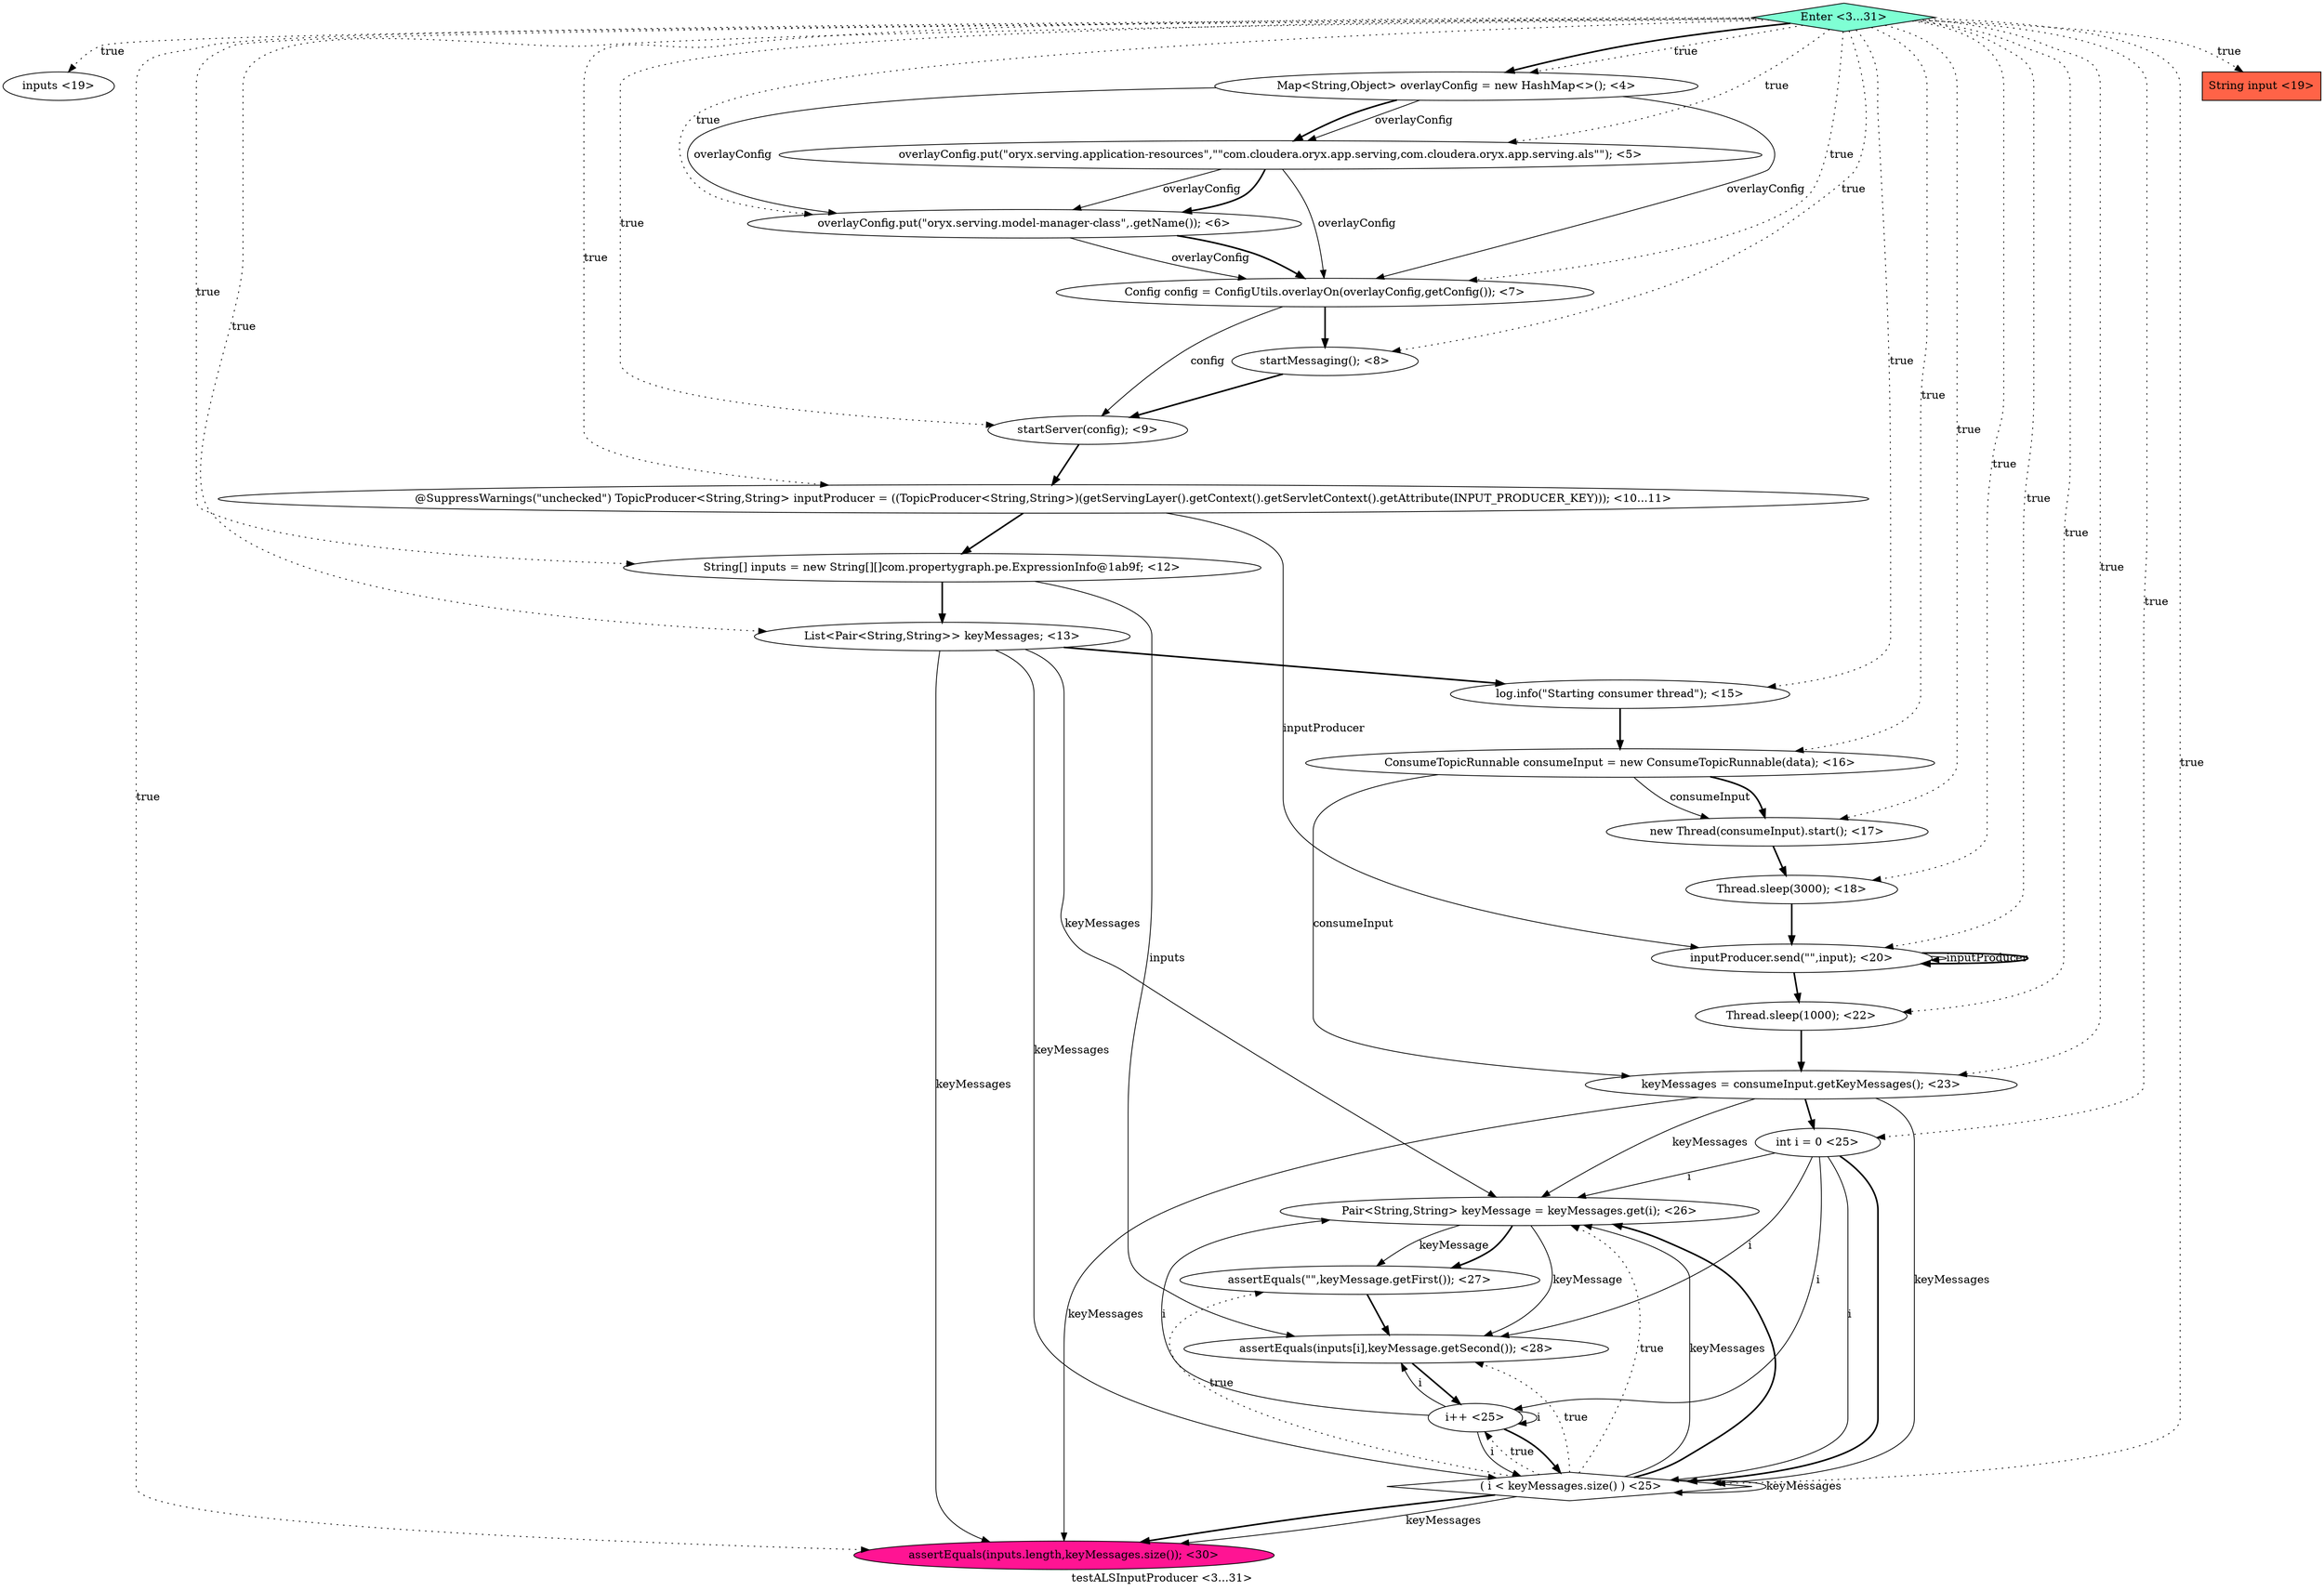 digraph PDG {
label = "testALSInputProducer <3...31>";
0.14 [style = filled, label = "inputs <19>", fillcolor = white, shape = ellipse];
0.5 [style = filled, label = "startServer(config); <9>", fillcolor = white, shape = ellipse];
0.24 [style = filled, label = "assertEquals(inputs.length,keyMessages.size()); <30>", fillcolor = deeppink, shape = ellipse];
0.10 [style = filled, label = "ConsumeTopicRunnable consumeInput = new ConsumeTopicRunnable(data); <16>", fillcolor = white, shape = ellipse];
0.0 [style = filled, label = "Map<String,Object> overlayConfig = new HashMap<>(); <4>", fillcolor = white, shape = ellipse];
0.4 [style = filled, label = "startMessaging(); <8>", fillcolor = white, shape = ellipse];
0.21 [style = filled, label = "Pair<String,String> keyMessage = keyMessages.get(i); <26>", fillcolor = white, shape = ellipse];
0.15 [style = filled, label = "inputProducer.send(\"\",input); <20>", fillcolor = white, shape = ellipse];
0.17 [style = filled, label = "keyMessages = consumeInput.getKeyMessages(); <23>", fillcolor = white, shape = ellipse];
0.25 [style = filled, label = "Enter <3...31>", fillcolor = aquamarine, shape = diamond];
0.8 [style = filled, label = "List<Pair<String,String>> keyMessages; <13>", fillcolor = white, shape = ellipse];
0.19 [style = filled, label = " ( i < keyMessages.size() ) <25>", fillcolor = white, shape = diamond];
0.16 [style = filled, label = "Thread.sleep(1000); <22>", fillcolor = white, shape = ellipse];
0.1 [style = filled, label = "overlayConfig.put(\"oryx.serving.application-resources\",\"\"com.cloudera.oryx.app.serving,com.cloudera.oryx.app.serving.als\"\"); <5>", fillcolor = white, shape = ellipse];
0.7 [style = filled, label = "String[] inputs = new String[][]com.propertygraph.pe.ExpressionInfo@1ab9f; <12>", fillcolor = white, shape = ellipse];
0.20 [style = filled, label = "i++ <25>", fillcolor = white, shape = ellipse];
0.2 [style = filled, label = "overlayConfig.put(\"oryx.serving.model-manager-class\",.getName()); <6>", fillcolor = white, shape = ellipse];
0.22 [style = filled, label = "assertEquals(\"\",keyMessage.getFirst()); <27>", fillcolor = white, shape = ellipse];
0.6 [style = filled, label = "@SuppressWarnings(\"unchecked\") TopicProducer<String,String> inputProducer = ((TopicProducer<String,String>)(getServingLayer().getContext().getServletContext().getAttribute(INPUT_PRODUCER_KEY))); <10...11>", fillcolor = white, shape = ellipse];
0.18 [style = filled, label = "int i = 0 <25>", fillcolor = white, shape = ellipse];
0.11 [style = filled, label = "new Thread(consumeInput).start(); <17>", fillcolor = white, shape = ellipse];
0.3 [style = filled, label = "Config config = ConfigUtils.overlayOn(overlayConfig,getConfig()); <7>", fillcolor = white, shape = ellipse];
0.9 [style = filled, label = "log.info(\"Starting consumer thread\"); <15>", fillcolor = white, shape = ellipse];
0.12 [style = filled, label = "Thread.sleep(3000); <18>", fillcolor = white, shape = ellipse];
0.13 [style = filled, label = "String input <19>", fillcolor = tomato, shape = box];
0.23 [style = filled, label = "assertEquals(inputs[i],keyMessage.getSecond()); <28>", fillcolor = white, shape = ellipse];
0.0 -> 0.1 [style = solid, label="overlayConfig"];
0.0 -> 0.1 [style = bold, label=""];
0.0 -> 0.2 [style = solid, label="overlayConfig"];
0.0 -> 0.3 [style = solid, label="overlayConfig"];
0.1 -> 0.2 [style = solid, label="overlayConfig"];
0.1 -> 0.2 [style = bold, label=""];
0.1 -> 0.3 [style = solid, label="overlayConfig"];
0.2 -> 0.3 [style = solid, label="overlayConfig"];
0.2 -> 0.3 [style = bold, label=""];
0.3 -> 0.4 [style = bold, label=""];
0.3 -> 0.5 [style = solid, label="config"];
0.4 -> 0.5 [style = bold, label=""];
0.5 -> 0.6 [style = bold, label=""];
0.6 -> 0.7 [style = bold, label=""];
0.6 -> 0.15 [style = solid, label="inputProducer"];
0.7 -> 0.8 [style = bold, label=""];
0.7 -> 0.23 [style = solid, label="inputs"];
0.8 -> 0.9 [style = bold, label=""];
0.8 -> 0.19 [style = solid, label="keyMessages"];
0.8 -> 0.21 [style = solid, label="keyMessages"];
0.8 -> 0.24 [style = solid, label="keyMessages"];
0.9 -> 0.10 [style = bold, label=""];
0.10 -> 0.11 [style = solid, label="consumeInput"];
0.10 -> 0.11 [style = bold, label=""];
0.10 -> 0.17 [style = solid, label="consumeInput"];
0.11 -> 0.12 [style = bold, label=""];
0.12 -> 0.15 [style = bold, label=""];
0.15 -> 0.15 [style = solid, label="inputProducer"];
0.15 -> 0.15 [style = bold, label=""];
0.15 -> 0.16 [style = bold, label=""];
0.16 -> 0.17 [style = bold, label=""];
0.17 -> 0.18 [style = bold, label=""];
0.17 -> 0.19 [style = solid, label="keyMessages"];
0.17 -> 0.21 [style = solid, label="keyMessages"];
0.17 -> 0.24 [style = solid, label="keyMessages"];
0.18 -> 0.19 [style = solid, label="i"];
0.18 -> 0.19 [style = bold, label=""];
0.18 -> 0.20 [style = solid, label="i"];
0.18 -> 0.21 [style = solid, label="i"];
0.18 -> 0.23 [style = solid, label="i"];
0.19 -> 0.19 [style = solid, label="keyMessages"];
0.19 -> 0.20 [style = dotted, label="true"];
0.19 -> 0.21 [style = dotted, label="true"];
0.19 -> 0.21 [style = solid, label="keyMessages"];
0.19 -> 0.21 [style = bold, label=""];
0.19 -> 0.22 [style = dotted, label="true"];
0.19 -> 0.23 [style = dotted, label="true"];
0.19 -> 0.24 [style = solid, label="keyMessages"];
0.19 -> 0.24 [style = bold, label=""];
0.20 -> 0.19 [style = solid, label="i"];
0.20 -> 0.19 [style = bold, label=""];
0.20 -> 0.20 [style = solid, label="i"];
0.20 -> 0.21 [style = solid, label="i"];
0.20 -> 0.23 [style = solid, label="i"];
0.21 -> 0.22 [style = solid, label="keyMessage"];
0.21 -> 0.22 [style = bold, label=""];
0.21 -> 0.23 [style = solid, label="keyMessage"];
0.22 -> 0.23 [style = bold, label=""];
0.23 -> 0.20 [style = bold, label=""];
0.25 -> 0.0 [style = dotted, label="true"];
0.25 -> 0.0 [style = bold, label=""];
0.25 -> 0.1 [style = dotted, label="true"];
0.25 -> 0.2 [style = dotted, label="true"];
0.25 -> 0.3 [style = dotted, label="true"];
0.25 -> 0.4 [style = dotted, label="true"];
0.25 -> 0.5 [style = dotted, label="true"];
0.25 -> 0.6 [style = dotted, label="true"];
0.25 -> 0.7 [style = dotted, label="true"];
0.25 -> 0.8 [style = dotted, label="true"];
0.25 -> 0.9 [style = dotted, label="true"];
0.25 -> 0.10 [style = dotted, label="true"];
0.25 -> 0.11 [style = dotted, label="true"];
0.25 -> 0.12 [style = dotted, label="true"];
0.25 -> 0.13 [style = dotted, label="true"];
0.25 -> 0.14 [style = dotted, label="true"];
0.25 -> 0.15 [style = dotted, label="true"];
0.25 -> 0.16 [style = dotted, label="true"];
0.25 -> 0.17 [style = dotted, label="true"];
0.25 -> 0.18 [style = dotted, label="true"];
0.25 -> 0.19 [style = dotted, label="true"];
0.25 -> 0.24 [style = dotted, label="true"];
}

